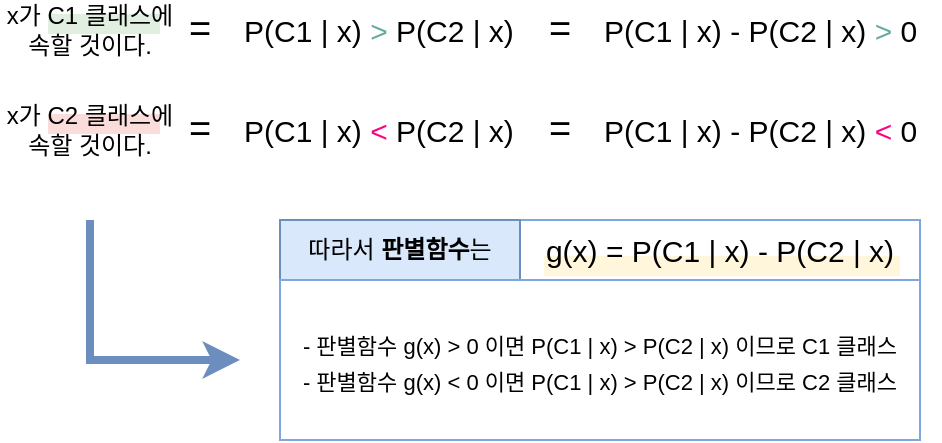 <mxfile version="24.7.17">
  <diagram name="페이지-1" id="JsntxF9DTXrNvEEO23J5">
    <mxGraphModel dx="1121" dy="656" grid="1" gridSize="10" guides="1" tooltips="1" connect="1" arrows="1" fold="1" page="1" pageScale="1" pageWidth="827" pageHeight="1169" math="0" shadow="0">
      <root>
        <mxCell id="0" />
        <mxCell id="1" parent="0" />
        <mxCell id="PIGD796fRFX0F7PJ0Yfv-20" value="" style="rounded=0;whiteSpace=wrap;html=1;strokeColor=none;fillColor=#fff2cc;opacity=70;" vertex="1" parent="1">
          <mxGeometry x="342" y="658" width="178" height="10" as="geometry" />
        </mxCell>
        <mxCell id="PIGD796fRFX0F7PJ0Yfv-14" value="" style="rounded=0;whiteSpace=wrap;html=1;strokeColor=none;fillColor=#f8cecc;opacity=70;" vertex="1" parent="1">
          <mxGeometry x="94" y="587" width="56" height="10" as="geometry" />
        </mxCell>
        <mxCell id="PIGD796fRFX0F7PJ0Yfv-13" value="" style="rounded=0;whiteSpace=wrap;html=1;strokeColor=none;fillColor=#d5e8d4;opacity=70;" vertex="1" parent="1">
          <mxGeometry x="94" y="537" width="56" height="10" as="geometry" />
        </mxCell>
        <mxCell id="PIGD796fRFX0F7PJ0Yfv-1" value="x가 C1 클래스에 속할 것이다." style="text;strokeColor=none;align=center;fillColor=none;html=1;verticalAlign=middle;whiteSpace=wrap;rounded=0;" vertex="1" parent="1">
          <mxGeometry x="70" y="530" width="90" height="30" as="geometry" />
        </mxCell>
        <mxCell id="PIGD796fRFX0F7PJ0Yfv-3" value="=" style="text;strokeColor=none;align=center;fillColor=none;html=1;verticalAlign=middle;whiteSpace=wrap;rounded=0;fontSize=19;" vertex="1" parent="1">
          <mxGeometry x="160" y="530" width="20" height="30" as="geometry" />
        </mxCell>
        <mxCell id="PIGD796fRFX0F7PJ0Yfv-4" value="=" style="text;strokeColor=none;align=center;fillColor=none;html=1;verticalAlign=middle;whiteSpace=wrap;rounded=0;fontSize=19;" vertex="1" parent="1">
          <mxGeometry x="160" y="580" width="20" height="30" as="geometry" />
        </mxCell>
        <mxCell id="PIGD796fRFX0F7PJ0Yfv-5" value="P(C1 | x) &lt;font color=&quot;#67ab9f&quot;&gt;&amp;gt;&lt;/font&gt;&lt;font color=&quot;#4d9900&quot;&gt; &lt;/font&gt;P(C2 | x)" style="text;strokeColor=none;align=left;fillColor=none;html=1;verticalAlign=middle;whiteSpace=wrap;rounded=0;fontSize=15;" vertex="1" parent="1">
          <mxGeometry x="190" y="530" width="140" height="30" as="geometry" />
        </mxCell>
        <mxCell id="PIGD796fRFX0F7PJ0Yfv-22" style="edgeStyle=orthogonalEdgeStyle;rounded=0;orthogonalLoop=1;jettySize=auto;html=1;strokeWidth=4;fillColor=#dae8fc;strokeColor=#6c8ebf;" edge="1" parent="1">
          <mxGeometry relative="1" as="geometry">
            <mxPoint x="115" y="640" as="sourcePoint" />
            <mxPoint x="190" y="710" as="targetPoint" />
            <Array as="points">
              <mxPoint x="115" y="710" />
            </Array>
          </mxGeometry>
        </mxCell>
        <mxCell id="PIGD796fRFX0F7PJ0Yfv-7" value="x가 C2 클래스에 속할 것이다." style="text;strokeColor=none;align=center;fillColor=none;html=1;verticalAlign=middle;whiteSpace=wrap;rounded=0;" vertex="1" parent="1">
          <mxGeometry x="70" y="580" width="90" height="30" as="geometry" />
        </mxCell>
        <mxCell id="PIGD796fRFX0F7PJ0Yfv-8" value="P(C1 | x) &lt;font color=&quot;#ff0080&quot;&gt;&amp;lt;&lt;/font&gt; P(C2 | x)" style="text;strokeColor=none;align=left;fillColor=none;html=1;verticalAlign=middle;whiteSpace=wrap;rounded=0;fontSize=15;" vertex="1" parent="1">
          <mxGeometry x="190" y="580" width="140" height="30" as="geometry" />
        </mxCell>
        <mxCell id="PIGD796fRFX0F7PJ0Yfv-9" value="=" style="text;strokeColor=none;align=center;fillColor=none;html=1;verticalAlign=middle;whiteSpace=wrap;rounded=0;fontSize=19;" vertex="1" parent="1">
          <mxGeometry x="340" y="530" width="20" height="30" as="geometry" />
        </mxCell>
        <mxCell id="PIGD796fRFX0F7PJ0Yfv-10" value="=" style="text;strokeColor=none;align=center;fillColor=none;html=1;verticalAlign=middle;whiteSpace=wrap;rounded=0;fontSize=19;" vertex="1" parent="1">
          <mxGeometry x="340" y="580" width="20" height="30" as="geometry" />
        </mxCell>
        <mxCell id="PIGD796fRFX0F7PJ0Yfv-11" value="P(C1 | x) - P(C2 | x)&amp;nbsp;&lt;font color=&quot;#67ab9f&quot;&gt;&amp;gt;&lt;/font&gt; 0" style="text;strokeColor=none;align=left;fillColor=none;html=1;verticalAlign=middle;whiteSpace=wrap;rounded=0;fontSize=15;" vertex="1" parent="1">
          <mxGeometry x="370" y="530" width="170" height="30" as="geometry" />
        </mxCell>
        <mxCell id="PIGD796fRFX0F7PJ0Yfv-12" value="P(C1 | x) - P(C2 | x)&amp;nbsp;&lt;font color=&quot;#ff0080&quot;&gt;&amp;lt;&lt;/font&gt;&amp;nbsp;0" style="text;strokeColor=none;align=left;fillColor=none;html=1;verticalAlign=middle;whiteSpace=wrap;rounded=0;fontSize=15;" vertex="1" parent="1">
          <mxGeometry x="370" y="580" width="170" height="30" as="geometry" />
        </mxCell>
        <mxCell id="PIGD796fRFX0F7PJ0Yfv-16" value="g(x) = P(C1 | x) - P(C2 | x)" style="text;strokeColor=#7EA6E0;align=center;fillColor=none;html=1;verticalAlign=middle;whiteSpace=wrap;rounded=0;fontSize=15;" vertex="1" parent="1">
          <mxGeometry x="330" y="640" width="200" height="30" as="geometry" />
        </mxCell>
        <mxCell id="PIGD796fRFX0F7PJ0Yfv-18" value="따라서 &lt;b&gt;판별함수&lt;/b&gt;는" style="text;strokeColor=#6c8ebf;align=center;fillColor=#dae8fc;html=1;verticalAlign=middle;whiteSpace=wrap;rounded=0;" vertex="1" parent="1">
          <mxGeometry x="210" y="640" width="120" height="30" as="geometry" />
        </mxCell>
        <mxCell id="PIGD796fRFX0F7PJ0Yfv-19" value="&lt;font style=&quot;font-size: 11px;&quot;&gt;- 판별함수 g(x) &amp;gt; 0 이면 P(C1 | x) &amp;gt; P(C2 | x) 이므로 C1 클래스&lt;br&gt;&lt;/font&gt;&lt;div&gt;&lt;font style=&quot;font-size: 11px;&quot;&gt;- 판별함수 g(x) &amp;lt; 0 이면 P(C1 | x) &amp;gt; P(C2 | x) 이므로 C2 클래스&lt;br&gt;&lt;/font&gt;&lt;/div&gt;" style="text;strokeColor=#7EA6E0;align=center;fillColor=none;html=1;verticalAlign=middle;whiteSpace=wrap;rounded=0;fontSize=15;" vertex="1" parent="1">
          <mxGeometry x="210" y="670" width="320" height="80" as="geometry" />
        </mxCell>
      </root>
    </mxGraphModel>
  </diagram>
</mxfile>
